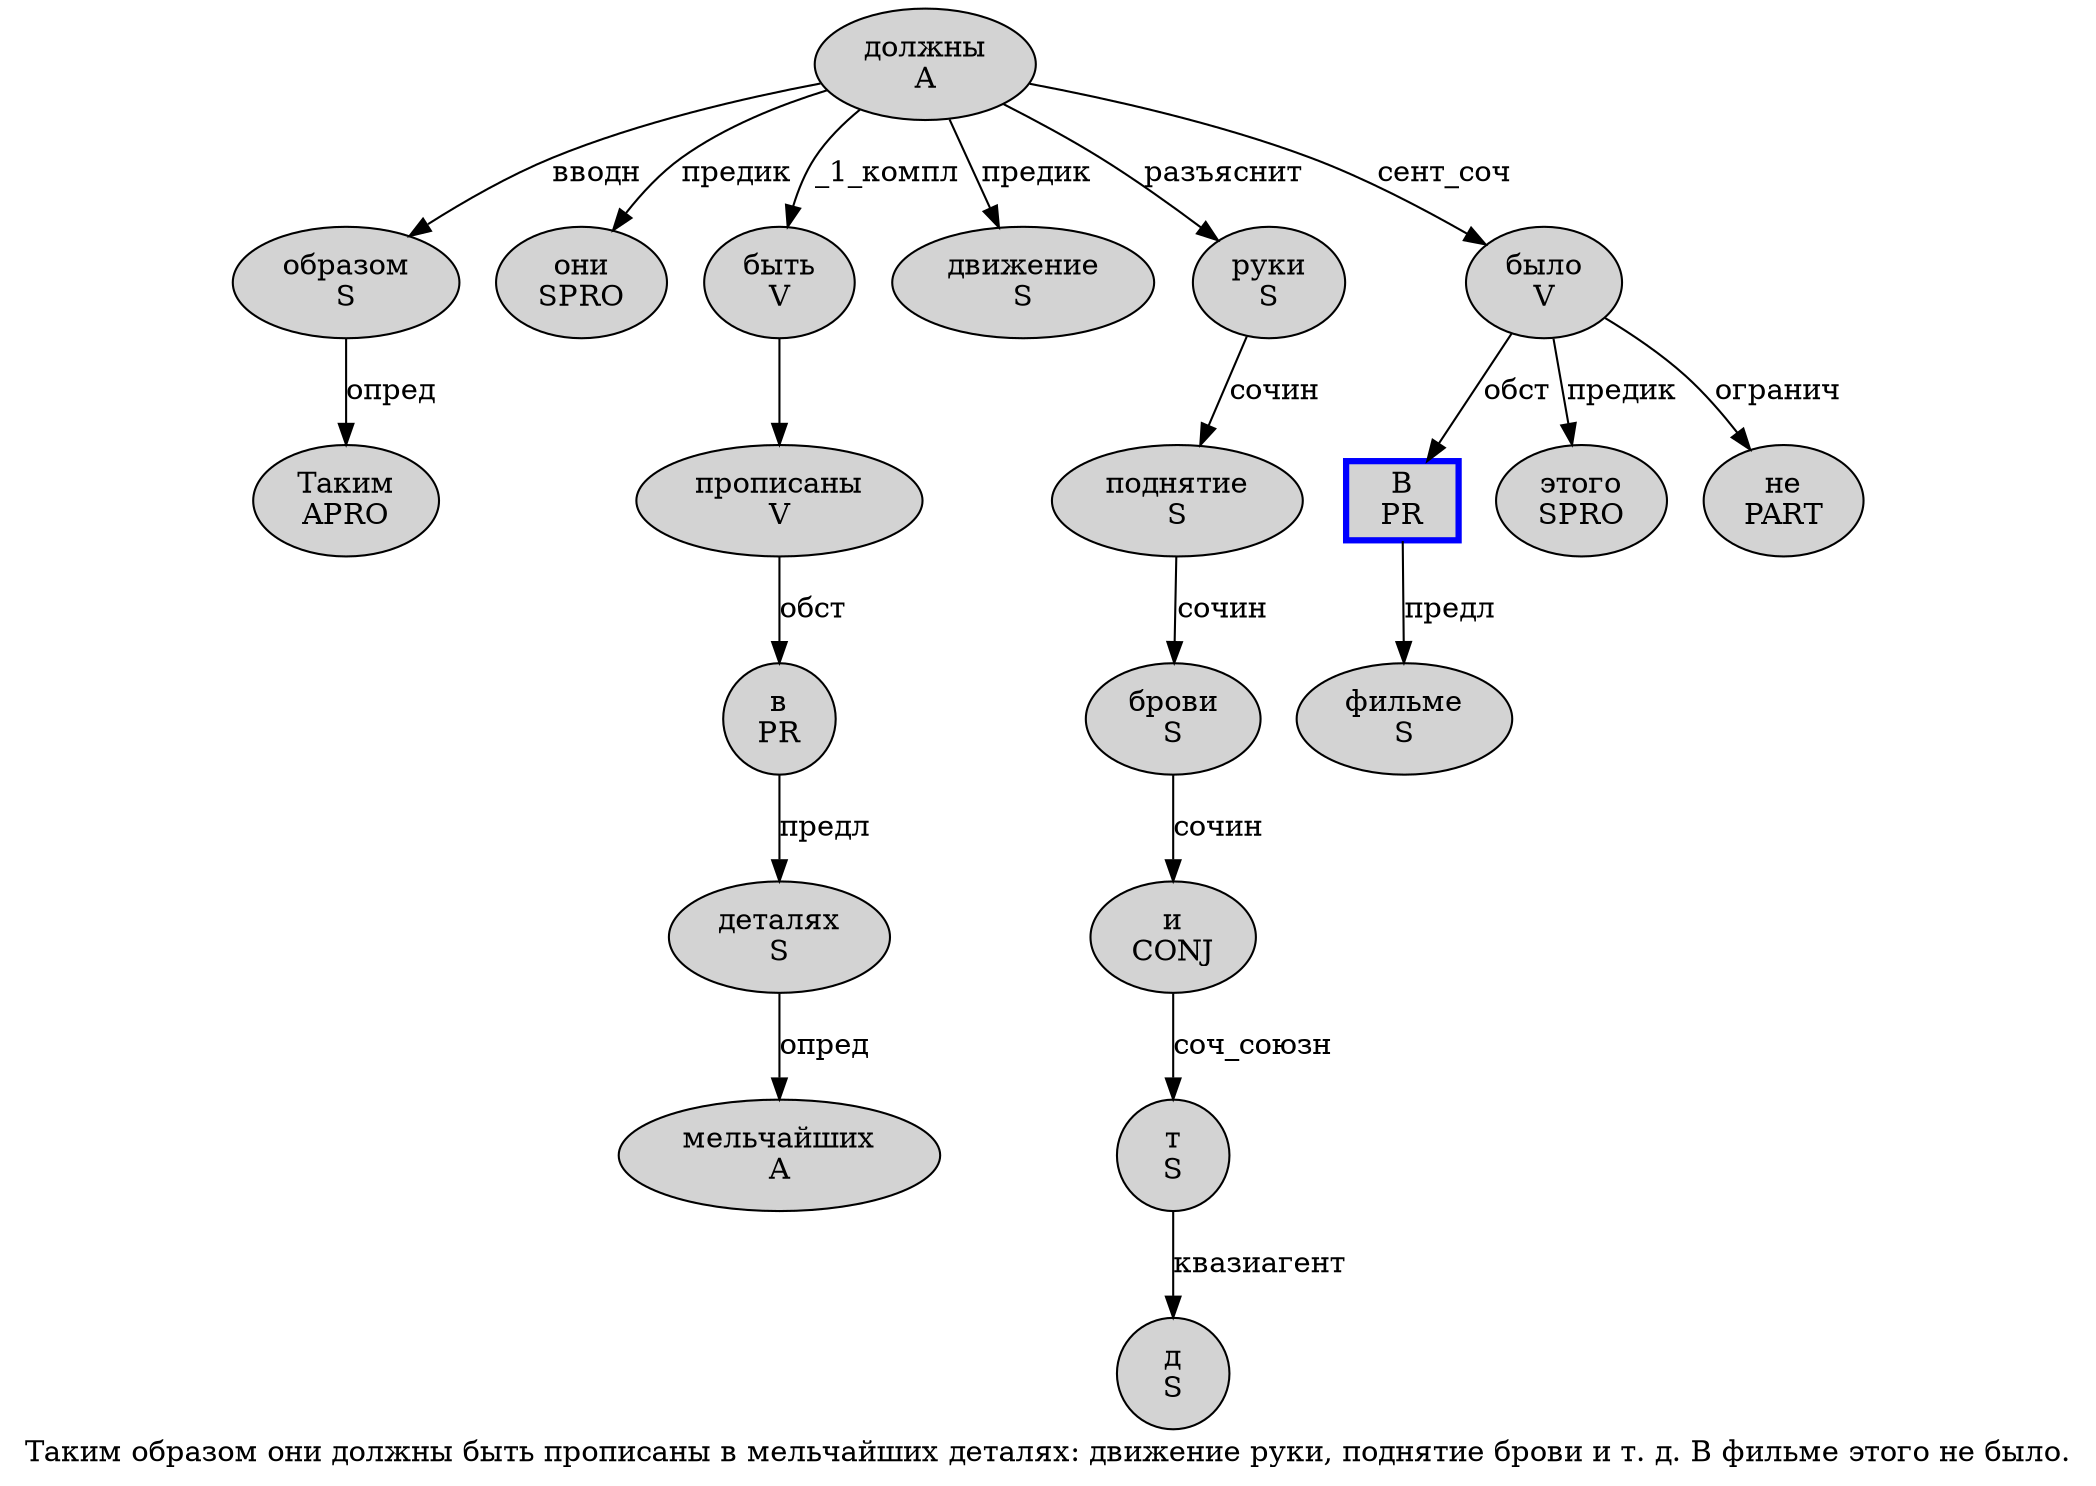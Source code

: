 digraph SENTENCE_3142 {
	graph [label="Таким образом они должны быть прописаны в мельчайших деталях: движение руки, поднятие брови и т. д. В фильме этого не было."]
	node [style=filled]
		0 [label="Таким
APRO" color="" fillcolor=lightgray penwidth=1 shape=ellipse]
		1 [label="образом
S" color="" fillcolor=lightgray penwidth=1 shape=ellipse]
		2 [label="они
SPRO" color="" fillcolor=lightgray penwidth=1 shape=ellipse]
		3 [label="должны
A" color="" fillcolor=lightgray penwidth=1 shape=ellipse]
		4 [label="быть
V" color="" fillcolor=lightgray penwidth=1 shape=ellipse]
		5 [label="прописаны
V" color="" fillcolor=lightgray penwidth=1 shape=ellipse]
		6 [label="в
PR" color="" fillcolor=lightgray penwidth=1 shape=ellipse]
		7 [label="мельчайших
A" color="" fillcolor=lightgray penwidth=1 shape=ellipse]
		8 [label="деталях
S" color="" fillcolor=lightgray penwidth=1 shape=ellipse]
		10 [label="движение
S" color="" fillcolor=lightgray penwidth=1 shape=ellipse]
		11 [label="руки
S" color="" fillcolor=lightgray penwidth=1 shape=ellipse]
		13 [label="поднятие
S" color="" fillcolor=lightgray penwidth=1 shape=ellipse]
		14 [label="брови
S" color="" fillcolor=lightgray penwidth=1 shape=ellipse]
		15 [label="и
CONJ" color="" fillcolor=lightgray penwidth=1 shape=ellipse]
		16 [label="т
S" color="" fillcolor=lightgray penwidth=1 shape=ellipse]
		18 [label="д
S" color="" fillcolor=lightgray penwidth=1 shape=ellipse]
		20 [label="В
PR" color=blue fillcolor=lightgray penwidth=3 shape=box]
		21 [label="фильме
S" color="" fillcolor=lightgray penwidth=1 shape=ellipse]
		22 [label="этого
SPRO" color="" fillcolor=lightgray penwidth=1 shape=ellipse]
		23 [label="не
PART" color="" fillcolor=lightgray penwidth=1 shape=ellipse]
		24 [label="было
V" color="" fillcolor=lightgray penwidth=1 shape=ellipse]
			20 -> 21 [label="предл"]
			24 -> 20 [label="обст"]
			24 -> 22 [label="предик"]
			24 -> 23 [label="огранич"]
			11 -> 13 [label="сочин"]
			4 -> 5
			8 -> 7 [label="опред"]
			14 -> 15 [label="сочин"]
			13 -> 14 [label="сочин"]
			15 -> 16 [label="соч_союзн"]
			5 -> 6 [label="обст"]
			3 -> 1 [label="вводн"]
			3 -> 2 [label="предик"]
			3 -> 4 [label="_1_компл"]
			3 -> 10 [label="предик"]
			3 -> 11 [label="разъяснит"]
			3 -> 24 [label="сент_соч"]
			1 -> 0 [label="опред"]
			6 -> 8 [label="предл"]
			16 -> 18 [label="квазиагент"]
}